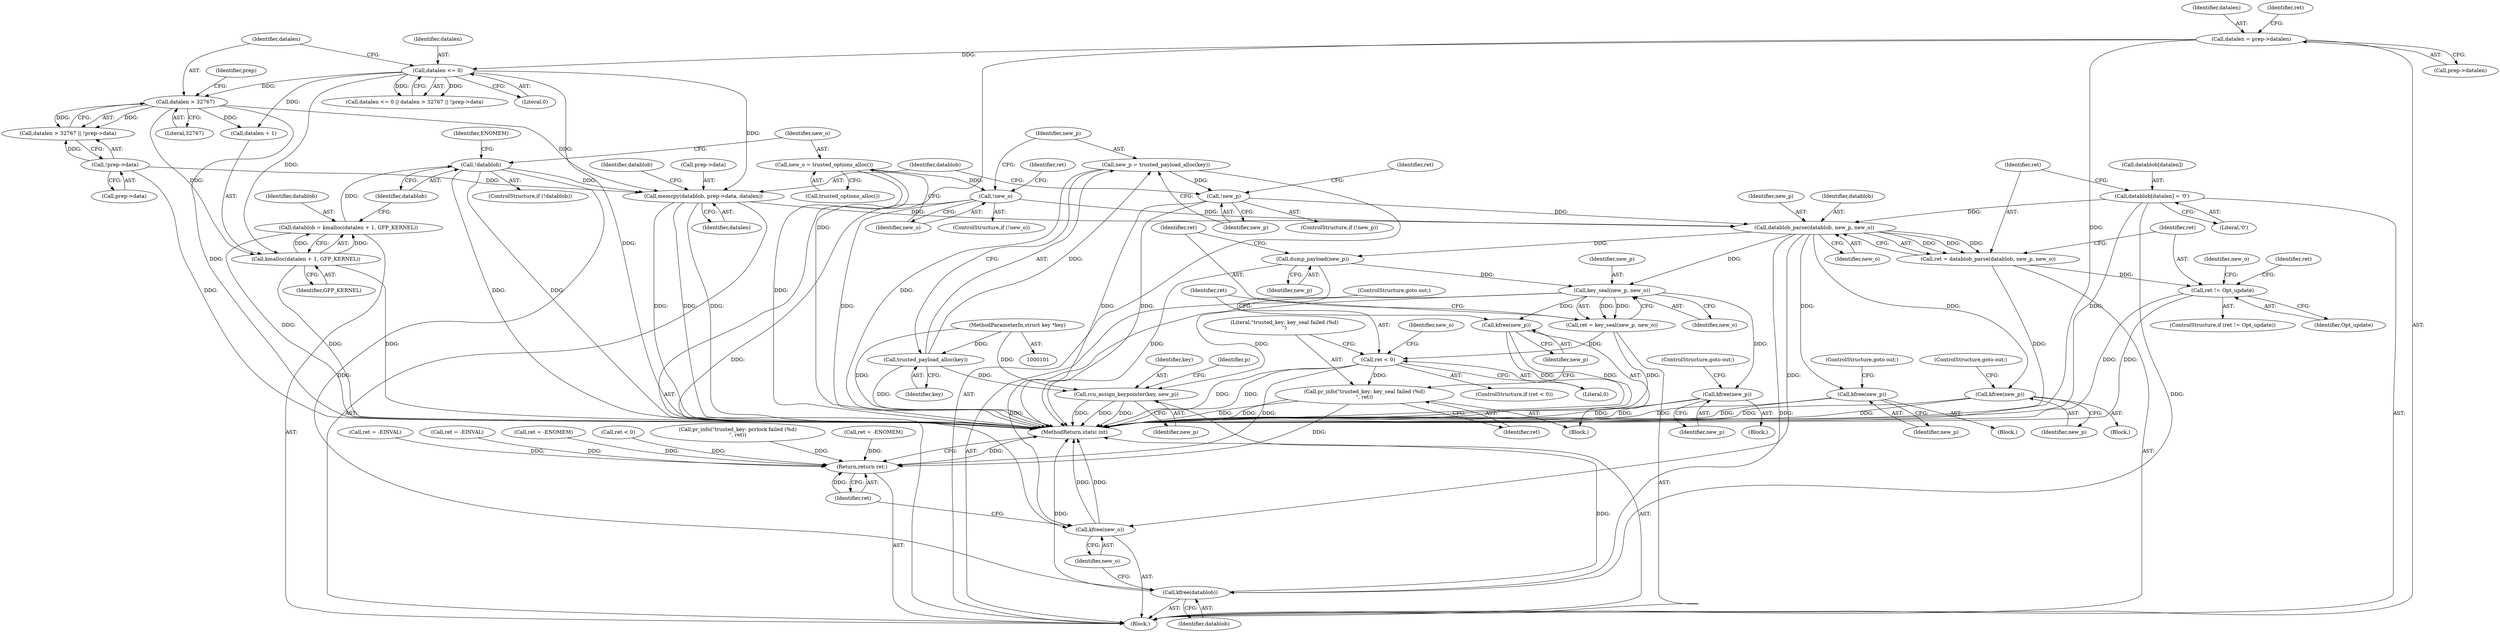digraph "0_linux_096fe9eaea40a17e125569f9e657e34cdb6d73bd_0@pointer" {
"1000203" [label="(Call,datablob_parse(datablob, new_p, new_o))"];
"1000190" [label="(Call,memcpy(datablob, prep->data, datalen))"];
"1000160" [label="(Call,!datablob)"];
"1000152" [label="(Call,datablob = kmalloc(datalen + 1, GFP_KERNEL))"];
"1000154" [label="(Call,kmalloc(datalen + 1, GFP_KERNEL))"];
"1000138" [label="(Call,datalen <= 0)"];
"1000118" [label="(Call,datalen = prep->datalen)"];
"1000142" [label="(Call,datalen > 32767)"];
"1000145" [label="(Call,!prep->data)"];
"1000196" [label="(Call,datablob[datalen] = '\0')"];
"1000182" [label="(Call,!new_p)"];
"1000177" [label="(Call,new_p = trusted_payload_alloc(key))"];
"1000179" [label="(Call,trusted_payload_alloc(key))"];
"1000102" [label="(MethodParameterIn,struct key *key)"];
"1000169" [label="(Call,!new_o)"];
"1000165" [label="(Call,new_o = trusted_options_alloc())"];
"1000201" [label="(Call,ret = datablob_parse(datablob, new_p, new_o))"];
"1000208" [label="(Call,ret != Opt_update)"];
"1000216" [label="(Call,kfree(new_p))"];
"1000229" [label="(Call,kfree(new_p))"];
"1000258" [label="(Call,dump_payload(new_p))"];
"1000262" [label="(Call,key_seal(new_p, new_o))"];
"1000260" [label="(Call,ret = key_seal(new_p, new_o))"];
"1000266" [label="(Call,ret < 0)"];
"1000270" [label="(Call,pr_info(\"trusted_key: key_seal failed (%d)\n\", ret))"];
"1000312" [label="(Return,return ret;)"];
"1000273" [label="(Call,kfree(new_p))"];
"1000295" [label="(Call,kfree(new_p))"];
"1000298" [label="(Call,rcu_assign_keypointer(key, new_p))"];
"1000310" [label="(Call,kfree(new_o))"];
"1000308" [label="(Call,kfree(datablob))"];
"1000264" [label="(Identifier,new_o)"];
"1000211" [label="(Block,)"];
"1000119" [label="(Identifier,datalen)"];
"1000202" [label="(Identifier,ret)"];
"1000216" [label="(Call,kfree(new_p))"];
"1000160" [label="(Call,!datablob)"];
"1000208" [label="(Call,ret != Opt_update)"];
"1000298" [label="(Call,rcu_assign_keypointer(key, new_p))"];
"1000167" [label="(Call,trusted_options_alloc())"];
"1000201" [label="(Call,ret = datablob_parse(datablob, new_p, new_o))"];
"1000224" [label="(Block,)"];
"1000263" [label="(Identifier,new_p)"];
"1000210" [label="(Identifier,Opt_update)"];
"1000309" [label="(Identifier,datablob)"];
"1000155" [label="(Call,datalen + 1)"];
"1000296" [label="(Identifier,new_p)"];
"1000270" [label="(Call,pr_info(\"trusted_key: key_seal failed (%d)\n\", ret))"];
"1000126" [label="(Identifier,ret)"];
"1000209" [label="(Identifier,ret)"];
"1000272" [label="(Identifier,ret)"];
"1000177" [label="(Call,new_p = trusted_payload_alloc(key))"];
"1000231" [label="(ControlStructure,goto out;)"];
"1000138" [label="(Call,datalen <= 0)"];
"1000225" [label="(Call,ret = -EINVAL)"];
"1000179" [label="(Call,trusted_payload_alloc(key))"];
"1000195" [label="(Identifier,datalen)"];
"1000154" [label="(Call,kmalloc(datalen + 1, GFP_KERNEL))"];
"1000142" [label="(Call,datalen > 32767)"];
"1000291" [label="(Block,)"];
"1000269" [label="(Block,)"];
"1000118" [label="(Call,datalen = prep->datalen)"];
"1000297" [label="(ControlStructure,goto out;)"];
"1000311" [label="(Identifier,new_o)"];
"1000169" [label="(Call,!new_o)"];
"1000212" [label="(Call,ret = -EINVAL)"];
"1000172" [label="(Call,ret = -ENOMEM)"];
"1000120" [label="(Call,prep->datalen)"];
"1000288" [label="(Call,ret < 0)"];
"1000312" [label="(Return,return ret;)"];
"1000173" [label="(Identifier,ret)"];
"1000206" [label="(Identifier,new_o)"];
"1000186" [label="(Identifier,ret)"];
"1000166" [label="(Identifier,new_o)"];
"1000299" [label="(Identifier,key)"];
"1000275" [label="(ControlStructure,goto out;)"];
"1000259" [label="(Identifier,new_p)"];
"1000205" [label="(Identifier,new_p)"];
"1000197" [label="(Call,datablob[datalen])"];
"1000314" [label="(MethodReturn,static int)"];
"1000217" [label="(Identifier,new_p)"];
"1000183" [label="(Identifier,new_p)"];
"1000267" [label="(Identifier,ret)"];
"1000274" [label="(Identifier,new_p)"];
"1000271" [label="(Literal,\"trusted_key: key_seal failed (%d)\n\")"];
"1000158" [label="(Identifier,GFP_KERNEL)"];
"1000310" [label="(Call,kfree(new_o))"];
"1000165" [label="(Call,new_o = trusted_options_alloc())"];
"1000295" [label="(Call,kfree(new_p))"];
"1000300" [label="(Identifier,new_p)"];
"1000159" [label="(ControlStructure,if (!datablob))"];
"1000266" [label="(Call,ret < 0)"];
"1000273" [label="(Call,kfree(new_p))"];
"1000144" [label="(Literal,32767)"];
"1000313" [label="(Identifier,ret)"];
"1000260" [label="(Call,ret = key_seal(new_p, new_o))"];
"1000147" [label="(Identifier,prep)"];
"1000292" [label="(Call,pr_info(\"trusted_key: pcrlock failed (%d)\n\", ret))"];
"1000141" [label="(Call,datalen > 32767 || !prep->data)"];
"1000308" [label="(Call,kfree(datablob))"];
"1000168" [label="(ControlStructure,if (!new_o))"];
"1000222" [label="(Identifier,new_o)"];
"1000191" [label="(Identifier,datablob)"];
"1000190" [label="(Call,memcpy(datablob, prep->data, datalen))"];
"1000152" [label="(Call,datablob = kmalloc(datalen + 1, GFP_KERNEL))"];
"1000204" [label="(Identifier,datablob)"];
"1000164" [label="(Identifier,ENOMEM)"];
"1000137" [label="(Call,datalen <= 0 || datalen > 32767 || !prep->data)"];
"1000140" [label="(Literal,0)"];
"1000153" [label="(Identifier,datablob)"];
"1000145" [label="(Call,!prep->data)"];
"1000218" [label="(ControlStructure,goto out;)"];
"1000213" [label="(Identifier,ret)"];
"1000170" [label="(Identifier,new_o)"];
"1000139" [label="(Identifier,datalen)"];
"1000161" [label="(Identifier,datablob)"];
"1000200" [label="(Literal,'\0')"];
"1000207" [label="(ControlStructure,if (ret != Opt_update))"];
"1000265" [label="(ControlStructure,if (ret < 0))"];
"1000268" [label="(Literal,0)"];
"1000203" [label="(Call,datablob_parse(datablob, new_p, new_o))"];
"1000258" [label="(Call,dump_payload(new_p))"];
"1000230" [label="(Identifier,new_p)"];
"1000262" [label="(Call,key_seal(new_p, new_o))"];
"1000143" [label="(Identifier,datalen)"];
"1000180" [label="(Identifier,key)"];
"1000104" [label="(Block,)"];
"1000102" [label="(MethodParameterIn,struct key *key)"];
"1000185" [label="(Call,ret = -ENOMEM)"];
"1000181" [label="(ControlStructure,if (!new_p))"];
"1000198" [label="(Identifier,datablob)"];
"1000304" [label="(Identifier,p)"];
"1000192" [label="(Call,prep->data)"];
"1000196" [label="(Call,datablob[datalen] = '\0')"];
"1000178" [label="(Identifier,new_p)"];
"1000278" [label="(Identifier,new_o)"];
"1000261" [label="(Identifier,ret)"];
"1000182" [label="(Call,!new_p)"];
"1000146" [label="(Call,prep->data)"];
"1000229" [label="(Call,kfree(new_p))"];
"1000203" -> "1000201"  [label="AST: "];
"1000203" -> "1000206"  [label="CFG: "];
"1000204" -> "1000203"  [label="AST: "];
"1000205" -> "1000203"  [label="AST: "];
"1000206" -> "1000203"  [label="AST: "];
"1000201" -> "1000203"  [label="CFG: "];
"1000203" -> "1000201"  [label="DDG: "];
"1000203" -> "1000201"  [label="DDG: "];
"1000203" -> "1000201"  [label="DDG: "];
"1000190" -> "1000203"  [label="DDG: "];
"1000196" -> "1000203"  [label="DDG: "];
"1000182" -> "1000203"  [label="DDG: "];
"1000169" -> "1000203"  [label="DDG: "];
"1000203" -> "1000216"  [label="DDG: "];
"1000203" -> "1000229"  [label="DDG: "];
"1000203" -> "1000258"  [label="DDG: "];
"1000203" -> "1000262"  [label="DDG: "];
"1000203" -> "1000308"  [label="DDG: "];
"1000203" -> "1000310"  [label="DDG: "];
"1000190" -> "1000104"  [label="AST: "];
"1000190" -> "1000195"  [label="CFG: "];
"1000191" -> "1000190"  [label="AST: "];
"1000192" -> "1000190"  [label="AST: "];
"1000195" -> "1000190"  [label="AST: "];
"1000198" -> "1000190"  [label="CFG: "];
"1000190" -> "1000314"  [label="DDG: "];
"1000190" -> "1000314"  [label="DDG: "];
"1000190" -> "1000314"  [label="DDG: "];
"1000160" -> "1000190"  [label="DDG: "];
"1000145" -> "1000190"  [label="DDG: "];
"1000138" -> "1000190"  [label="DDG: "];
"1000142" -> "1000190"  [label="DDG: "];
"1000160" -> "1000159"  [label="AST: "];
"1000160" -> "1000161"  [label="CFG: "];
"1000161" -> "1000160"  [label="AST: "];
"1000164" -> "1000160"  [label="CFG: "];
"1000166" -> "1000160"  [label="CFG: "];
"1000160" -> "1000314"  [label="DDG: "];
"1000160" -> "1000314"  [label="DDG: "];
"1000152" -> "1000160"  [label="DDG: "];
"1000160" -> "1000308"  [label="DDG: "];
"1000152" -> "1000104"  [label="AST: "];
"1000152" -> "1000154"  [label="CFG: "];
"1000153" -> "1000152"  [label="AST: "];
"1000154" -> "1000152"  [label="AST: "];
"1000161" -> "1000152"  [label="CFG: "];
"1000152" -> "1000314"  [label="DDG: "];
"1000154" -> "1000152"  [label="DDG: "];
"1000154" -> "1000152"  [label="DDG: "];
"1000154" -> "1000158"  [label="CFG: "];
"1000155" -> "1000154"  [label="AST: "];
"1000158" -> "1000154"  [label="AST: "];
"1000154" -> "1000314"  [label="DDG: "];
"1000154" -> "1000314"  [label="DDG: "];
"1000138" -> "1000154"  [label="DDG: "];
"1000142" -> "1000154"  [label="DDG: "];
"1000138" -> "1000137"  [label="AST: "];
"1000138" -> "1000140"  [label="CFG: "];
"1000139" -> "1000138"  [label="AST: "];
"1000140" -> "1000138"  [label="AST: "];
"1000143" -> "1000138"  [label="CFG: "];
"1000137" -> "1000138"  [label="CFG: "];
"1000138" -> "1000314"  [label="DDG: "];
"1000138" -> "1000137"  [label="DDG: "];
"1000138" -> "1000137"  [label="DDG: "];
"1000118" -> "1000138"  [label="DDG: "];
"1000138" -> "1000142"  [label="DDG: "];
"1000138" -> "1000155"  [label="DDG: "];
"1000118" -> "1000104"  [label="AST: "];
"1000118" -> "1000120"  [label="CFG: "];
"1000119" -> "1000118"  [label="AST: "];
"1000120" -> "1000118"  [label="AST: "];
"1000126" -> "1000118"  [label="CFG: "];
"1000118" -> "1000314"  [label="DDG: "];
"1000118" -> "1000314"  [label="DDG: "];
"1000142" -> "1000141"  [label="AST: "];
"1000142" -> "1000144"  [label="CFG: "];
"1000143" -> "1000142"  [label="AST: "];
"1000144" -> "1000142"  [label="AST: "];
"1000147" -> "1000142"  [label="CFG: "];
"1000141" -> "1000142"  [label="CFG: "];
"1000142" -> "1000314"  [label="DDG: "];
"1000142" -> "1000141"  [label="DDG: "];
"1000142" -> "1000141"  [label="DDG: "];
"1000142" -> "1000155"  [label="DDG: "];
"1000145" -> "1000141"  [label="AST: "];
"1000145" -> "1000146"  [label="CFG: "];
"1000146" -> "1000145"  [label="AST: "];
"1000141" -> "1000145"  [label="CFG: "];
"1000145" -> "1000314"  [label="DDG: "];
"1000145" -> "1000141"  [label="DDG: "];
"1000196" -> "1000104"  [label="AST: "];
"1000196" -> "1000200"  [label="CFG: "];
"1000197" -> "1000196"  [label="AST: "];
"1000200" -> "1000196"  [label="AST: "];
"1000202" -> "1000196"  [label="CFG: "];
"1000196" -> "1000314"  [label="DDG: "];
"1000196" -> "1000308"  [label="DDG: "];
"1000182" -> "1000181"  [label="AST: "];
"1000182" -> "1000183"  [label="CFG: "];
"1000183" -> "1000182"  [label="AST: "];
"1000186" -> "1000182"  [label="CFG: "];
"1000191" -> "1000182"  [label="CFG: "];
"1000182" -> "1000314"  [label="DDG: "];
"1000182" -> "1000314"  [label="DDG: "];
"1000177" -> "1000182"  [label="DDG: "];
"1000177" -> "1000104"  [label="AST: "];
"1000177" -> "1000179"  [label="CFG: "];
"1000178" -> "1000177"  [label="AST: "];
"1000179" -> "1000177"  [label="AST: "];
"1000183" -> "1000177"  [label="CFG: "];
"1000177" -> "1000314"  [label="DDG: "];
"1000179" -> "1000177"  [label="DDG: "];
"1000179" -> "1000180"  [label="CFG: "];
"1000180" -> "1000179"  [label="AST: "];
"1000179" -> "1000314"  [label="DDG: "];
"1000102" -> "1000179"  [label="DDG: "];
"1000179" -> "1000298"  [label="DDG: "];
"1000102" -> "1000101"  [label="AST: "];
"1000102" -> "1000314"  [label="DDG: "];
"1000102" -> "1000298"  [label="DDG: "];
"1000169" -> "1000168"  [label="AST: "];
"1000169" -> "1000170"  [label="CFG: "];
"1000170" -> "1000169"  [label="AST: "];
"1000173" -> "1000169"  [label="CFG: "];
"1000178" -> "1000169"  [label="CFG: "];
"1000169" -> "1000314"  [label="DDG: "];
"1000165" -> "1000169"  [label="DDG: "];
"1000169" -> "1000310"  [label="DDG: "];
"1000165" -> "1000104"  [label="AST: "];
"1000165" -> "1000167"  [label="CFG: "];
"1000166" -> "1000165"  [label="AST: "];
"1000167" -> "1000165"  [label="AST: "];
"1000170" -> "1000165"  [label="CFG: "];
"1000165" -> "1000314"  [label="DDG: "];
"1000201" -> "1000104"  [label="AST: "];
"1000202" -> "1000201"  [label="AST: "];
"1000209" -> "1000201"  [label="CFG: "];
"1000201" -> "1000314"  [label="DDG: "];
"1000201" -> "1000208"  [label="DDG: "];
"1000208" -> "1000207"  [label="AST: "];
"1000208" -> "1000210"  [label="CFG: "];
"1000209" -> "1000208"  [label="AST: "];
"1000210" -> "1000208"  [label="AST: "];
"1000213" -> "1000208"  [label="CFG: "];
"1000222" -> "1000208"  [label="CFG: "];
"1000208" -> "1000314"  [label="DDG: "];
"1000208" -> "1000314"  [label="DDG: "];
"1000216" -> "1000211"  [label="AST: "];
"1000216" -> "1000217"  [label="CFG: "];
"1000217" -> "1000216"  [label="AST: "];
"1000218" -> "1000216"  [label="CFG: "];
"1000216" -> "1000314"  [label="DDG: "];
"1000216" -> "1000314"  [label="DDG: "];
"1000229" -> "1000224"  [label="AST: "];
"1000229" -> "1000230"  [label="CFG: "];
"1000230" -> "1000229"  [label="AST: "];
"1000231" -> "1000229"  [label="CFG: "];
"1000229" -> "1000314"  [label="DDG: "];
"1000229" -> "1000314"  [label="DDG: "];
"1000258" -> "1000104"  [label="AST: "];
"1000258" -> "1000259"  [label="CFG: "];
"1000259" -> "1000258"  [label="AST: "];
"1000261" -> "1000258"  [label="CFG: "];
"1000258" -> "1000314"  [label="DDG: "];
"1000258" -> "1000262"  [label="DDG: "];
"1000262" -> "1000260"  [label="AST: "];
"1000262" -> "1000264"  [label="CFG: "];
"1000263" -> "1000262"  [label="AST: "];
"1000264" -> "1000262"  [label="AST: "];
"1000260" -> "1000262"  [label="CFG: "];
"1000262" -> "1000260"  [label="DDG: "];
"1000262" -> "1000260"  [label="DDG: "];
"1000262" -> "1000273"  [label="DDG: "];
"1000262" -> "1000295"  [label="DDG: "];
"1000262" -> "1000298"  [label="DDG: "];
"1000262" -> "1000310"  [label="DDG: "];
"1000260" -> "1000104"  [label="AST: "];
"1000261" -> "1000260"  [label="AST: "];
"1000267" -> "1000260"  [label="CFG: "];
"1000260" -> "1000314"  [label="DDG: "];
"1000260" -> "1000266"  [label="DDG: "];
"1000266" -> "1000265"  [label="AST: "];
"1000266" -> "1000268"  [label="CFG: "];
"1000267" -> "1000266"  [label="AST: "];
"1000268" -> "1000266"  [label="AST: "];
"1000271" -> "1000266"  [label="CFG: "];
"1000278" -> "1000266"  [label="CFG: "];
"1000266" -> "1000314"  [label="DDG: "];
"1000266" -> "1000314"  [label="DDG: "];
"1000266" -> "1000270"  [label="DDG: "];
"1000266" -> "1000312"  [label="DDG: "];
"1000270" -> "1000269"  [label="AST: "];
"1000270" -> "1000272"  [label="CFG: "];
"1000271" -> "1000270"  [label="AST: "];
"1000272" -> "1000270"  [label="AST: "];
"1000274" -> "1000270"  [label="CFG: "];
"1000270" -> "1000314"  [label="DDG: "];
"1000270" -> "1000314"  [label="DDG: "];
"1000270" -> "1000312"  [label="DDG: "];
"1000312" -> "1000104"  [label="AST: "];
"1000312" -> "1000313"  [label="CFG: "];
"1000313" -> "1000312"  [label="AST: "];
"1000314" -> "1000312"  [label="CFG: "];
"1000312" -> "1000314"  [label="DDG: "];
"1000313" -> "1000312"  [label="DDG: "];
"1000185" -> "1000312"  [label="DDG: "];
"1000292" -> "1000312"  [label="DDG: "];
"1000225" -> "1000312"  [label="DDG: "];
"1000288" -> "1000312"  [label="DDG: "];
"1000212" -> "1000312"  [label="DDG: "];
"1000172" -> "1000312"  [label="DDG: "];
"1000273" -> "1000269"  [label="AST: "];
"1000273" -> "1000274"  [label="CFG: "];
"1000274" -> "1000273"  [label="AST: "];
"1000275" -> "1000273"  [label="CFG: "];
"1000273" -> "1000314"  [label="DDG: "];
"1000273" -> "1000314"  [label="DDG: "];
"1000295" -> "1000291"  [label="AST: "];
"1000295" -> "1000296"  [label="CFG: "];
"1000296" -> "1000295"  [label="AST: "];
"1000297" -> "1000295"  [label="CFG: "];
"1000295" -> "1000314"  [label="DDG: "];
"1000295" -> "1000314"  [label="DDG: "];
"1000298" -> "1000104"  [label="AST: "];
"1000298" -> "1000300"  [label="CFG: "];
"1000299" -> "1000298"  [label="AST: "];
"1000300" -> "1000298"  [label="AST: "];
"1000304" -> "1000298"  [label="CFG: "];
"1000298" -> "1000314"  [label="DDG: "];
"1000298" -> "1000314"  [label="DDG: "];
"1000298" -> "1000314"  [label="DDG: "];
"1000310" -> "1000104"  [label="AST: "];
"1000310" -> "1000311"  [label="CFG: "];
"1000311" -> "1000310"  [label="AST: "];
"1000313" -> "1000310"  [label="CFG: "];
"1000310" -> "1000314"  [label="DDG: "];
"1000310" -> "1000314"  [label="DDG: "];
"1000308" -> "1000104"  [label="AST: "];
"1000308" -> "1000309"  [label="CFG: "];
"1000309" -> "1000308"  [label="AST: "];
"1000311" -> "1000308"  [label="CFG: "];
"1000308" -> "1000314"  [label="DDG: "];
"1000308" -> "1000314"  [label="DDG: "];
}
